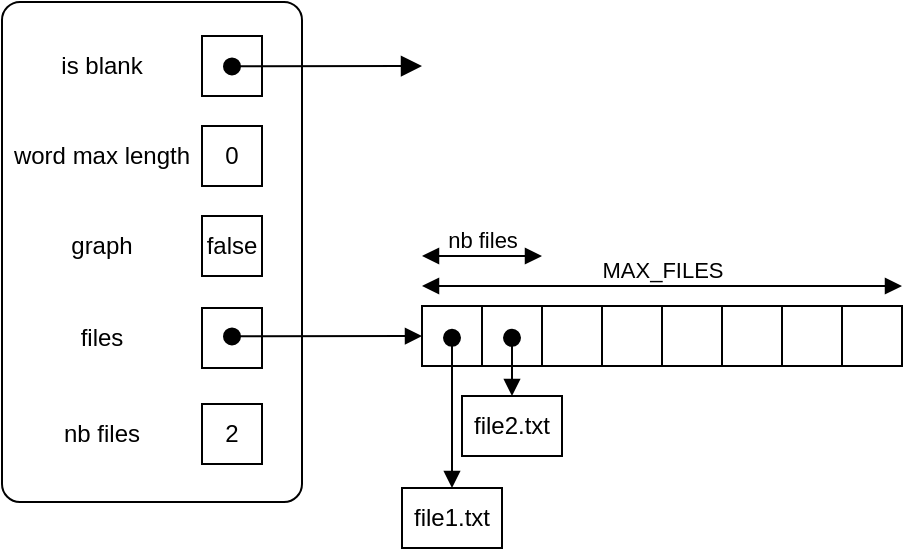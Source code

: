 <mxfile>
    <diagram id="XfZb1UAgSe2Xj5zweVC6" name="Page-1">
        <mxGraphModel dx="1018" dy="978" grid="1" gridSize="10" guides="1" tooltips="1" connect="1" arrows="1" fold="1" page="1" pageScale="1" pageWidth="850" pageHeight="1100" math="0" shadow="0">
            <root>
                <mxCell id="0"/>
                <mxCell id="1" parent="0"/>
                <mxCell id="2" value="" style="rounded=1;whiteSpace=wrap;html=1;arcSize=6;" parent="1" vertex="1">
                    <mxGeometry x="90" y="203" width="150" height="250" as="geometry"/>
                </mxCell>
                <mxCell id="3" value="" style="rounded=0;whiteSpace=wrap;html=1;" parent="1" vertex="1">
                    <mxGeometry x="190" y="220" width="30" height="30" as="geometry"/>
                </mxCell>
                <mxCell id="4" value="0" style="rounded=0;whiteSpace=wrap;html=1;" parent="1" vertex="1">
                    <mxGeometry x="190" y="265" width="30" height="30" as="geometry"/>
                </mxCell>
                <mxCell id="5" value="false" style="rounded=0;whiteSpace=wrap;html=1;" parent="1" vertex="1">
                    <mxGeometry x="190" y="310" width="30" height="30" as="geometry"/>
                </mxCell>
                <mxCell id="6" value="is blank" style="text;html=1;align=center;verticalAlign=middle;whiteSpace=wrap;rounded=0;" parent="1" vertex="1">
                    <mxGeometry x="90" y="220" width="100" height="30" as="geometry"/>
                </mxCell>
                <mxCell id="7" value="word max length" style="text;html=1;align=center;verticalAlign=middle;whiteSpace=wrap;rounded=0;" parent="1" vertex="1">
                    <mxGeometry x="90" y="265" width="100" height="30" as="geometry"/>
                </mxCell>
                <mxCell id="9" value="&lt;div&gt;&lt;br&gt;&lt;/div&gt;&lt;div&gt;&lt;br&gt;&lt;/div&gt;" style="html=1;verticalAlign=bottom;startArrow=oval;startFill=1;endArrow=block;startSize=8;curved=0;rounded=0;flowAnimation=0;shadow=0;endSize=8;jumpStyle=none;jumpSize=7;targetPerimeterSpacing=0;" parent="1" edge="1">
                    <mxGeometry x="-1" y="-5" width="60" relative="1" as="geometry">
                        <mxPoint x="205" y="235.195" as="sourcePoint"/>
                        <mxPoint x="300" y="235" as="targetPoint"/>
                        <mxPoint as="offset"/>
                    </mxGeometry>
                </mxCell>
                <mxCell id="26" value="graph" style="text;html=1;align=center;verticalAlign=middle;whiteSpace=wrap;rounded=0;" parent="1" vertex="1">
                    <mxGeometry x="90" y="310" width="100" height="30" as="geometry"/>
                </mxCell>
                <mxCell id="43" value="" style="rounded=0;whiteSpace=wrap;html=1;" parent="1" vertex="1">
                    <mxGeometry x="190" y="356" width="30" height="30" as="geometry"/>
                </mxCell>
                <mxCell id="44" value="files" style="text;html=1;align=center;verticalAlign=middle;whiteSpace=wrap;rounded=0;" parent="1" vertex="1">
                    <mxGeometry x="90" y="356" width="100" height="30" as="geometry"/>
                </mxCell>
                <mxCell id="27" value="&lt;div&gt;&lt;br&gt;&lt;/div&gt;&lt;div&gt;&lt;br&gt;&lt;/div&gt;" style="html=1;verticalAlign=bottom;startArrow=oval;startFill=1;endArrow=block;startSize=8;curved=0;rounded=0;" parent="1" edge="1">
                    <mxGeometry x="-1" y="-5" width="60" relative="1" as="geometry">
                        <mxPoint x="205" y="370.195" as="sourcePoint"/>
                        <mxPoint x="300" y="370" as="targetPoint"/>
                        <mxPoint as="offset"/>
                    </mxGeometry>
                </mxCell>
                <mxCell id="28" value="" style="shape=table;startSize=0;container=1;collapsible=0;childLayout=tableLayout;fontSize=16;" parent="1" vertex="1">
                    <mxGeometry x="300" y="355" width="240" height="30" as="geometry"/>
                </mxCell>
                <mxCell id="29" value="" style="shape=tableRow;horizontal=0;startSize=0;swimlaneHead=0;swimlaneBody=0;strokeColor=inherit;top=0;left=0;bottom=0;right=0;collapsible=0;dropTarget=0;fillColor=none;points=[[0,0.5],[1,0.5]];portConstraint=eastwest;fontSize=16;" parent="28" vertex="1">
                    <mxGeometry width="240" height="30" as="geometry"/>
                </mxCell>
                <mxCell id="30" value="" style="shape=partialRectangle;html=1;whiteSpace=wrap;connectable=0;strokeColor=inherit;overflow=hidden;fillColor=none;top=0;left=0;bottom=0;right=0;pointerEvents=1;fontSize=16;" parent="29" vertex="1">
                    <mxGeometry width="30" height="30" as="geometry">
                        <mxRectangle width="30" height="30" as="alternateBounds"/>
                    </mxGeometry>
                </mxCell>
                <mxCell id="31" value="" style="shape=partialRectangle;html=1;whiteSpace=wrap;connectable=0;strokeColor=inherit;overflow=hidden;fillColor=none;top=0;left=0;bottom=0;right=0;pointerEvents=1;fontSize=16;" parent="29" vertex="1">
                    <mxGeometry x="30" width="30" height="30" as="geometry">
                        <mxRectangle width="30" height="30" as="alternateBounds"/>
                    </mxGeometry>
                </mxCell>
                <mxCell id="32" value="" style="shape=partialRectangle;html=1;whiteSpace=wrap;connectable=0;strokeColor=inherit;overflow=hidden;fillColor=none;top=0;left=0;bottom=0;right=0;pointerEvents=1;fontSize=16;" parent="29" vertex="1">
                    <mxGeometry x="60" width="30" height="30" as="geometry">
                        <mxRectangle width="30" height="30" as="alternateBounds"/>
                    </mxGeometry>
                </mxCell>
                <mxCell id="33" style="shape=partialRectangle;html=1;whiteSpace=wrap;connectable=0;strokeColor=inherit;overflow=hidden;fillColor=none;top=0;left=0;bottom=0;right=0;pointerEvents=1;fontSize=16;" parent="29" vertex="1">
                    <mxGeometry x="90" width="30" height="30" as="geometry">
                        <mxRectangle width="30" height="30" as="alternateBounds"/>
                    </mxGeometry>
                </mxCell>
                <mxCell id="34" style="shape=partialRectangle;html=1;whiteSpace=wrap;connectable=0;strokeColor=inherit;overflow=hidden;fillColor=none;top=0;left=0;bottom=0;right=0;pointerEvents=1;fontSize=16;" parent="29" vertex="1">
                    <mxGeometry x="120" width="30" height="30" as="geometry">
                        <mxRectangle width="30" height="30" as="alternateBounds"/>
                    </mxGeometry>
                </mxCell>
                <mxCell id="35" style="shape=partialRectangle;html=1;whiteSpace=wrap;connectable=0;strokeColor=inherit;overflow=hidden;fillColor=none;top=0;left=0;bottom=0;right=0;pointerEvents=1;fontSize=16;" parent="29" vertex="1">
                    <mxGeometry x="150" width="30" height="30" as="geometry">
                        <mxRectangle width="30" height="30" as="alternateBounds"/>
                    </mxGeometry>
                </mxCell>
                <mxCell id="36" style="shape=partialRectangle;html=1;whiteSpace=wrap;connectable=0;strokeColor=inherit;overflow=hidden;fillColor=none;top=0;left=0;bottom=0;right=0;pointerEvents=1;fontSize=16;" parent="29" vertex="1">
                    <mxGeometry x="180" width="30" height="30" as="geometry">
                        <mxRectangle width="30" height="30" as="alternateBounds"/>
                    </mxGeometry>
                </mxCell>
                <mxCell id="37" style="shape=partialRectangle;html=1;whiteSpace=wrap;connectable=0;strokeColor=inherit;overflow=hidden;fillColor=none;top=0;left=0;bottom=0;right=0;pointerEvents=1;fontSize=16;" parent="29" vertex="1">
                    <mxGeometry x="210" width="30" height="30" as="geometry">
                        <mxRectangle width="30" height="30" as="alternateBounds"/>
                    </mxGeometry>
                </mxCell>
                <mxCell id="38" value="" style="endArrow=block;startArrow=block;endFill=1;startFill=1;html=1;rounded=0;labelPosition=center;verticalLabelPosition=top;align=center;verticalAlign=top;spacingTop=5;" parent="1" edge="1">
                    <mxGeometry width="160" relative="1" as="geometry">
                        <mxPoint x="300" y="330" as="sourcePoint"/>
                        <mxPoint x="360" y="330" as="targetPoint"/>
                    </mxGeometry>
                </mxCell>
                <mxCell id="39" value="nb files" style="edgeLabel;html=1;align=center;verticalAlign=middle;resizable=0;points=[];" parent="38" vertex="1" connectable="0">
                    <mxGeometry relative="1" as="geometry">
                        <mxPoint y="-8" as="offset"/>
                    </mxGeometry>
                </mxCell>
                <mxCell id="40" value="" style="endArrow=block;startArrow=block;endFill=1;startFill=1;html=1;rounded=0;labelPosition=center;verticalLabelPosition=top;align=center;verticalAlign=top;spacingTop=5;" parent="1" edge="1">
                    <mxGeometry width="160" relative="1" as="geometry">
                        <mxPoint x="300" y="345" as="sourcePoint"/>
                        <mxPoint x="540" y="345" as="targetPoint"/>
                    </mxGeometry>
                </mxCell>
                <mxCell id="41" value="MAX_FILES" style="edgeLabel;html=1;align=center;verticalAlign=middle;resizable=0;points=[];" parent="40" vertex="1" connectable="0">
                    <mxGeometry relative="1" as="geometry">
                        <mxPoint y="-8" as="offset"/>
                    </mxGeometry>
                </mxCell>
                <mxCell id="45" value="2" style="rounded=0;whiteSpace=wrap;html=1;" parent="1" vertex="1">
                    <mxGeometry x="190" y="404" width="30" height="30" as="geometry"/>
                </mxCell>
                <mxCell id="46" value="nb files" style="text;html=1;align=center;verticalAlign=middle;whiteSpace=wrap;rounded=0;" parent="1" vertex="1">
                    <mxGeometry x="90" y="404" width="100" height="30" as="geometry"/>
                </mxCell>
                <mxCell id="47" value="&lt;div&gt;&lt;br&gt;&lt;/div&gt;&lt;div&gt;&lt;br&gt;&lt;/div&gt;" style="html=1;verticalAlign=bottom;startArrow=oval;startFill=1;endArrow=block;startSize=8;curved=0;rounded=0;entryX=0.5;entryY=0;entryDx=0;entryDy=0;" parent="1" target="49" edge="1">
                    <mxGeometry x="-1" y="-5" width="60" relative="1" as="geometry">
                        <mxPoint x="315" y="370.925" as="sourcePoint"/>
                        <mxPoint x="315" y="471.07" as="targetPoint"/>
                        <mxPoint as="offset"/>
                    </mxGeometry>
                </mxCell>
                <mxCell id="49" value="file1.txt" style="rounded=0;whiteSpace=wrap;html=1;" parent="1" vertex="1">
                    <mxGeometry x="290" y="446" width="50" height="30" as="geometry"/>
                </mxCell>
                <mxCell id="50" value="&lt;div&gt;&lt;br&gt;&lt;/div&gt;&lt;div&gt;&lt;br&gt;&lt;/div&gt;" style="html=1;verticalAlign=bottom;startArrow=oval;startFill=1;endArrow=block;startSize=8;curved=0;rounded=0;entryX=0.5;entryY=0;entryDx=0;entryDy=0;" parent="1" target="51" edge="1">
                    <mxGeometry x="-1" y="-5" width="60" relative="1" as="geometry">
                        <mxPoint x="345" y="370.925" as="sourcePoint"/>
                        <mxPoint x="345" y="471.07" as="targetPoint"/>
                        <mxPoint as="offset"/>
                    </mxGeometry>
                </mxCell>
                <mxCell id="51" value="file2.txt" style="rounded=0;whiteSpace=wrap;html=1;" parent="1" vertex="1">
                    <mxGeometry x="320" y="400" width="50" height="30" as="geometry"/>
                </mxCell>
            </root>
        </mxGraphModel>
    </diagram>
</mxfile>
